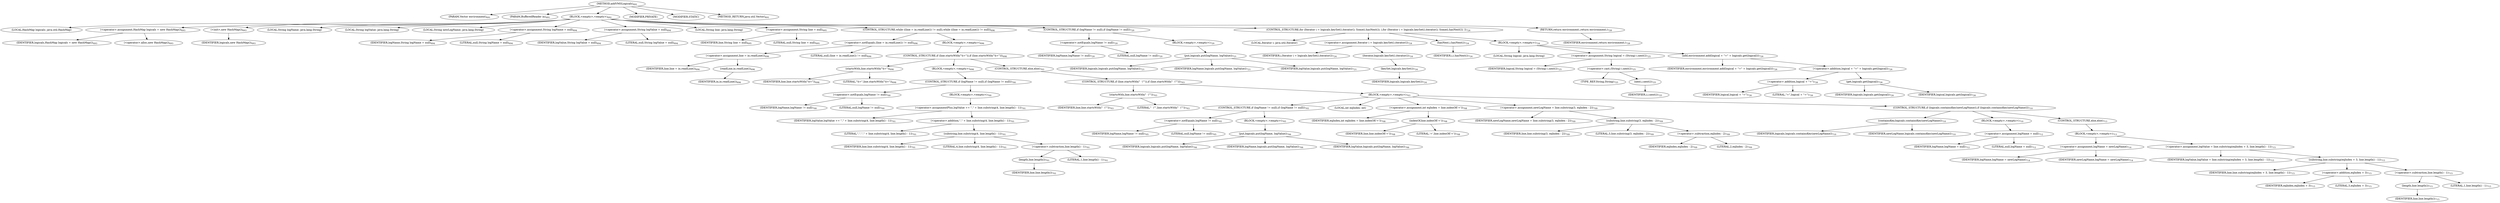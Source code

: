 digraph "addVMSLogicals" {  
"1344" [label = <(METHOD,addVMSLogicals)<SUB>691</SUB>> ]
"1345" [label = <(PARAM,Vector environment)<SUB>691</SUB>> ]
"1346" [label = <(PARAM,BufferedReader in)<SUB>691</SUB>> ]
"1347" [label = <(BLOCK,&lt;empty&gt;,&lt;empty&gt;)<SUB>692</SUB>> ]
"51" [label = <(LOCAL,HashMap logicals: java.util.HashMap)> ]
"1348" [label = <(&lt;operator&gt;.assignment,HashMap logicals = new HashMap())<SUB>693</SUB>> ]
"1349" [label = <(IDENTIFIER,logicals,HashMap logicals = new HashMap())<SUB>693</SUB>> ]
"1350" [label = <(&lt;operator&gt;.alloc,new HashMap())<SUB>693</SUB>> ]
"1351" [label = <(&lt;init&gt;,new HashMap())<SUB>693</SUB>> ]
"50" [label = <(IDENTIFIER,logicals,new HashMap())<SUB>693</SUB>> ]
"1352" [label = <(LOCAL,String logName: java.lang.String)> ]
"1353" [label = <(LOCAL,String logValue: java.lang.String)> ]
"1354" [label = <(LOCAL,String newLogName: java.lang.String)> ]
"1355" [label = <(&lt;operator&gt;.assignment,String logName = null)<SUB>694</SUB>> ]
"1356" [label = <(IDENTIFIER,logName,String logName = null)<SUB>694</SUB>> ]
"1357" [label = <(LITERAL,null,String logName = null)<SUB>694</SUB>> ]
"1358" [label = <(&lt;operator&gt;.assignment,String logValue = null)<SUB>694</SUB>> ]
"1359" [label = <(IDENTIFIER,logValue,String logValue = null)<SUB>694</SUB>> ]
"1360" [label = <(LITERAL,null,String logValue = null)<SUB>694</SUB>> ]
"1361" [label = <(LOCAL,String line: java.lang.String)> ]
"1362" [label = <(&lt;operator&gt;.assignment,String line = null)<SUB>695</SUB>> ]
"1363" [label = <(IDENTIFIER,line,String line = null)<SUB>695</SUB>> ]
"1364" [label = <(LITERAL,null,String line = null)<SUB>695</SUB>> ]
"1365" [label = <(CONTROL_STRUCTURE,while ((line = in.readLine()) != null),while ((line = in.readLine()) != null))<SUB>696</SUB>> ]
"1366" [label = <(&lt;operator&gt;.notEquals,(line = in.readLine()) != null)<SUB>696</SUB>> ]
"1367" [label = <(&lt;operator&gt;.assignment,line = in.readLine())<SUB>696</SUB>> ]
"1368" [label = <(IDENTIFIER,line,line = in.readLine())<SUB>696</SUB>> ]
"1369" [label = <(readLine,in.readLine())<SUB>696</SUB>> ]
"1370" [label = <(IDENTIFIER,in,in.readLine())<SUB>696</SUB>> ]
"1371" [label = <(LITERAL,null,(line = in.readLine()) != null)<SUB>696</SUB>> ]
"1372" [label = <(BLOCK,&lt;empty&gt;,&lt;empty&gt;)<SUB>696</SUB>> ]
"1373" [label = <(CONTROL_STRUCTURE,if (line.startsWith(&quot;\t=&quot;)),if (line.startsWith(&quot;\t=&quot;)))<SUB>698</SUB>> ]
"1374" [label = <(startsWith,line.startsWith(&quot;\t=&quot;))<SUB>698</SUB>> ]
"1375" [label = <(IDENTIFIER,line,line.startsWith(&quot;\t=&quot;))<SUB>698</SUB>> ]
"1376" [label = <(LITERAL,&quot;\t=&quot;,line.startsWith(&quot;\t=&quot;))<SUB>698</SUB>> ]
"1377" [label = <(BLOCK,&lt;empty&gt;,&lt;empty&gt;)<SUB>698</SUB>> ]
"1378" [label = <(CONTROL_STRUCTURE,if (logName != null),if (logName != null))<SUB>700</SUB>> ]
"1379" [label = <(&lt;operator&gt;.notEquals,logName != null)<SUB>700</SUB>> ]
"1380" [label = <(IDENTIFIER,logName,logName != null)<SUB>700</SUB>> ]
"1381" [label = <(LITERAL,null,logName != null)<SUB>700</SUB>> ]
"1382" [label = <(BLOCK,&lt;empty&gt;,&lt;empty&gt;)<SUB>700</SUB>> ]
"1383" [label = <(&lt;operator&gt;.assignmentPlus,logValue += &quot;,&quot; + line.substring(4, line.length() - 1))<SUB>701</SUB>> ]
"1384" [label = <(IDENTIFIER,logValue,logValue += &quot;,&quot; + line.substring(4, line.length() - 1))<SUB>701</SUB>> ]
"1385" [label = <(&lt;operator&gt;.addition,&quot;,&quot; + line.substring(4, line.length() - 1))<SUB>701</SUB>> ]
"1386" [label = <(LITERAL,&quot;,&quot;,&quot;,&quot; + line.substring(4, line.length() - 1))<SUB>701</SUB>> ]
"1387" [label = <(substring,line.substring(4, line.length() - 1))<SUB>701</SUB>> ]
"1388" [label = <(IDENTIFIER,line,line.substring(4, line.length() - 1))<SUB>701</SUB>> ]
"1389" [label = <(LITERAL,4,line.substring(4, line.length() - 1))<SUB>701</SUB>> ]
"1390" [label = <(&lt;operator&gt;.subtraction,line.length() - 1)<SUB>701</SUB>> ]
"1391" [label = <(length,line.length())<SUB>701</SUB>> ]
"1392" [label = <(IDENTIFIER,line,line.length())<SUB>701</SUB>> ]
"1393" [label = <(LITERAL,1,line.length() - 1)<SUB>701</SUB>> ]
"1394" [label = <(CONTROL_STRUCTURE,else,else)<SUB>703</SUB>> ]
"1395" [label = <(CONTROL_STRUCTURE,if (line.startsWith(&quot;  \&quot;&quot;)),if (line.startsWith(&quot;  \&quot;&quot;)))<SUB>703</SUB>> ]
"1396" [label = <(startsWith,line.startsWith(&quot;  \&quot;&quot;))<SUB>703</SUB>> ]
"1397" [label = <(IDENTIFIER,line,line.startsWith(&quot;  \&quot;&quot;))<SUB>703</SUB>> ]
"1398" [label = <(LITERAL,&quot;  \&quot;&quot;,line.startsWith(&quot;  \&quot;&quot;))<SUB>703</SUB>> ]
"1399" [label = <(BLOCK,&lt;empty&gt;,&lt;empty&gt;)<SUB>703</SUB>> ]
"1400" [label = <(CONTROL_STRUCTURE,if (logName != null),if (logName != null))<SUB>705</SUB>> ]
"1401" [label = <(&lt;operator&gt;.notEquals,logName != null)<SUB>705</SUB>> ]
"1402" [label = <(IDENTIFIER,logName,logName != null)<SUB>705</SUB>> ]
"1403" [label = <(LITERAL,null,logName != null)<SUB>705</SUB>> ]
"1404" [label = <(BLOCK,&lt;empty&gt;,&lt;empty&gt;)<SUB>705</SUB>> ]
"1405" [label = <(put,logicals.put(logName, logValue))<SUB>706</SUB>> ]
"1406" [label = <(IDENTIFIER,logicals,logicals.put(logName, logValue))<SUB>706</SUB>> ]
"1407" [label = <(IDENTIFIER,logName,logicals.put(logName, logValue))<SUB>706</SUB>> ]
"1408" [label = <(IDENTIFIER,logValue,logicals.put(logName, logValue))<SUB>706</SUB>> ]
"1409" [label = <(LOCAL,int eqIndex: int)> ]
"1410" [label = <(&lt;operator&gt;.assignment,int eqIndex = line.indexOf('='))<SUB>708</SUB>> ]
"1411" [label = <(IDENTIFIER,eqIndex,int eqIndex = line.indexOf('='))<SUB>708</SUB>> ]
"1412" [label = <(indexOf,line.indexOf('='))<SUB>708</SUB>> ]
"1413" [label = <(IDENTIFIER,line,line.indexOf('='))<SUB>708</SUB>> ]
"1414" [label = <(LITERAL,'=',line.indexOf('='))<SUB>708</SUB>> ]
"1415" [label = <(&lt;operator&gt;.assignment,newLogName = line.substring(3, eqIndex - 2))<SUB>709</SUB>> ]
"1416" [label = <(IDENTIFIER,newLogName,newLogName = line.substring(3, eqIndex - 2))<SUB>709</SUB>> ]
"1417" [label = <(substring,line.substring(3, eqIndex - 2))<SUB>709</SUB>> ]
"1418" [label = <(IDENTIFIER,line,line.substring(3, eqIndex - 2))<SUB>709</SUB>> ]
"1419" [label = <(LITERAL,3,line.substring(3, eqIndex - 2))<SUB>709</SUB>> ]
"1420" [label = <(&lt;operator&gt;.subtraction,eqIndex - 2)<SUB>709</SUB>> ]
"1421" [label = <(IDENTIFIER,eqIndex,eqIndex - 2)<SUB>709</SUB>> ]
"1422" [label = <(LITERAL,2,eqIndex - 2)<SUB>709</SUB>> ]
"1423" [label = <(CONTROL_STRUCTURE,if (logicals.containsKey(newLogName)),if (logicals.containsKey(newLogName)))<SUB>710</SUB>> ]
"1424" [label = <(containsKey,logicals.containsKey(newLogName))<SUB>710</SUB>> ]
"1425" [label = <(IDENTIFIER,logicals,logicals.containsKey(newLogName))<SUB>710</SUB>> ]
"1426" [label = <(IDENTIFIER,newLogName,logicals.containsKey(newLogName))<SUB>710</SUB>> ]
"1427" [label = <(BLOCK,&lt;empty&gt;,&lt;empty&gt;)<SUB>710</SUB>> ]
"1428" [label = <(&lt;operator&gt;.assignment,logName = null)<SUB>712</SUB>> ]
"1429" [label = <(IDENTIFIER,logName,logName = null)<SUB>712</SUB>> ]
"1430" [label = <(LITERAL,null,logName = null)<SUB>712</SUB>> ]
"1431" [label = <(CONTROL_STRUCTURE,else,else)<SUB>713</SUB>> ]
"1432" [label = <(BLOCK,&lt;empty&gt;,&lt;empty&gt;)<SUB>713</SUB>> ]
"1433" [label = <(&lt;operator&gt;.assignment,logName = newLogName)<SUB>714</SUB>> ]
"1434" [label = <(IDENTIFIER,logName,logName = newLogName)<SUB>714</SUB>> ]
"1435" [label = <(IDENTIFIER,newLogName,logName = newLogName)<SUB>714</SUB>> ]
"1436" [label = <(&lt;operator&gt;.assignment,logValue = line.substring(eqIndex + 3, line.length() - 1))<SUB>715</SUB>> ]
"1437" [label = <(IDENTIFIER,logValue,logValue = line.substring(eqIndex + 3, line.length() - 1))<SUB>715</SUB>> ]
"1438" [label = <(substring,line.substring(eqIndex + 3, line.length() - 1))<SUB>715</SUB>> ]
"1439" [label = <(IDENTIFIER,line,line.substring(eqIndex + 3, line.length() - 1))<SUB>715</SUB>> ]
"1440" [label = <(&lt;operator&gt;.addition,eqIndex + 3)<SUB>715</SUB>> ]
"1441" [label = <(IDENTIFIER,eqIndex,eqIndex + 3)<SUB>715</SUB>> ]
"1442" [label = <(LITERAL,3,eqIndex + 3)<SUB>715</SUB>> ]
"1443" [label = <(&lt;operator&gt;.subtraction,line.length() - 1)<SUB>715</SUB>> ]
"1444" [label = <(length,line.length())<SUB>715</SUB>> ]
"1445" [label = <(IDENTIFIER,line,line.length())<SUB>715</SUB>> ]
"1446" [label = <(LITERAL,1,line.length() - 1)<SUB>715</SUB>> ]
"1447" [label = <(CONTROL_STRUCTURE,if (logName != null),if (logName != null))<SUB>720</SUB>> ]
"1448" [label = <(&lt;operator&gt;.notEquals,logName != null)<SUB>720</SUB>> ]
"1449" [label = <(IDENTIFIER,logName,logName != null)<SUB>720</SUB>> ]
"1450" [label = <(LITERAL,null,logName != null)<SUB>720</SUB>> ]
"1451" [label = <(BLOCK,&lt;empty&gt;,&lt;empty&gt;)<SUB>720</SUB>> ]
"1452" [label = <(put,logicals.put(logName, logValue))<SUB>721</SUB>> ]
"1453" [label = <(IDENTIFIER,logicals,logicals.put(logName, logValue))<SUB>721</SUB>> ]
"1454" [label = <(IDENTIFIER,logName,logicals.put(logName, logValue))<SUB>721</SUB>> ]
"1455" [label = <(IDENTIFIER,logValue,logicals.put(logName, logValue))<SUB>721</SUB>> ]
"1456" [label = <(CONTROL_STRUCTURE,for (Iterator i = logicals.keySet().iterator(); Some(i.hasNext()); ),for (Iterator i = logicals.keySet().iterator(); Some(i.hasNext()); ))<SUB>724</SUB>> ]
"1457" [label = <(LOCAL,Iterator i: java.util.Iterator)> ]
"1458" [label = <(&lt;operator&gt;.assignment,Iterator i = logicals.keySet().iterator())<SUB>724</SUB>> ]
"1459" [label = <(IDENTIFIER,i,Iterator i = logicals.keySet().iterator())<SUB>724</SUB>> ]
"1460" [label = <(iterator,logicals.keySet().iterator())<SUB>724</SUB>> ]
"1461" [label = <(keySet,logicals.keySet())<SUB>724</SUB>> ]
"1462" [label = <(IDENTIFIER,logicals,logicals.keySet())<SUB>724</SUB>> ]
"1463" [label = <(hasNext,i.hasNext())<SUB>724</SUB>> ]
"1464" [label = <(IDENTIFIER,i,i.hasNext())<SUB>724</SUB>> ]
"1465" [label = <(BLOCK,&lt;empty&gt;,&lt;empty&gt;)<SUB>724</SUB>> ]
"1466" [label = <(LOCAL,String logical: java.lang.String)> ]
"1467" [label = <(&lt;operator&gt;.assignment,String logical = (String) i.next())<SUB>725</SUB>> ]
"1468" [label = <(IDENTIFIER,logical,String logical = (String) i.next())<SUB>725</SUB>> ]
"1469" [label = <(&lt;operator&gt;.cast,(String) i.next())<SUB>725</SUB>> ]
"1470" [label = <(TYPE_REF,String,String)<SUB>725</SUB>> ]
"1471" [label = <(next,i.next())<SUB>725</SUB>> ]
"1472" [label = <(IDENTIFIER,i,i.next())<SUB>725</SUB>> ]
"1473" [label = <(add,environment.add(logical + &quot;=&quot; + logicals.get(logical)))<SUB>726</SUB>> ]
"1474" [label = <(IDENTIFIER,environment,environment.add(logical + &quot;=&quot; + logicals.get(logical)))<SUB>726</SUB>> ]
"1475" [label = <(&lt;operator&gt;.addition,logical + &quot;=&quot; + logicals.get(logical))<SUB>726</SUB>> ]
"1476" [label = <(&lt;operator&gt;.addition,logical + &quot;=&quot;)<SUB>726</SUB>> ]
"1477" [label = <(IDENTIFIER,logical,logical + &quot;=&quot;)<SUB>726</SUB>> ]
"1478" [label = <(LITERAL,&quot;=&quot;,logical + &quot;=&quot;)<SUB>726</SUB>> ]
"1479" [label = <(get,logicals.get(logical))<SUB>726</SUB>> ]
"1480" [label = <(IDENTIFIER,logicals,logicals.get(logical))<SUB>726</SUB>> ]
"1481" [label = <(IDENTIFIER,logical,logicals.get(logical))<SUB>726</SUB>> ]
"1482" [label = <(RETURN,return environment;,return environment;)<SUB>728</SUB>> ]
"1483" [label = <(IDENTIFIER,environment,return environment;)<SUB>728</SUB>> ]
"1484" [label = <(MODIFIER,PRIVATE)> ]
"1485" [label = <(MODIFIER,STATIC)> ]
"1486" [label = <(METHOD_RETURN,java.util.Vector)<SUB>691</SUB>> ]
  "1344" -> "1345" 
  "1344" -> "1346" 
  "1344" -> "1347" 
  "1344" -> "1484" 
  "1344" -> "1485" 
  "1344" -> "1486" 
  "1347" -> "51" 
  "1347" -> "1348" 
  "1347" -> "1351" 
  "1347" -> "1352" 
  "1347" -> "1353" 
  "1347" -> "1354" 
  "1347" -> "1355" 
  "1347" -> "1358" 
  "1347" -> "1361" 
  "1347" -> "1362" 
  "1347" -> "1365" 
  "1347" -> "1447" 
  "1347" -> "1456" 
  "1347" -> "1482" 
  "1348" -> "1349" 
  "1348" -> "1350" 
  "1351" -> "50" 
  "1355" -> "1356" 
  "1355" -> "1357" 
  "1358" -> "1359" 
  "1358" -> "1360" 
  "1362" -> "1363" 
  "1362" -> "1364" 
  "1365" -> "1366" 
  "1365" -> "1372" 
  "1366" -> "1367" 
  "1366" -> "1371" 
  "1367" -> "1368" 
  "1367" -> "1369" 
  "1369" -> "1370" 
  "1372" -> "1373" 
  "1373" -> "1374" 
  "1373" -> "1377" 
  "1373" -> "1394" 
  "1374" -> "1375" 
  "1374" -> "1376" 
  "1377" -> "1378" 
  "1378" -> "1379" 
  "1378" -> "1382" 
  "1379" -> "1380" 
  "1379" -> "1381" 
  "1382" -> "1383" 
  "1383" -> "1384" 
  "1383" -> "1385" 
  "1385" -> "1386" 
  "1385" -> "1387" 
  "1387" -> "1388" 
  "1387" -> "1389" 
  "1387" -> "1390" 
  "1390" -> "1391" 
  "1390" -> "1393" 
  "1391" -> "1392" 
  "1394" -> "1395" 
  "1395" -> "1396" 
  "1395" -> "1399" 
  "1396" -> "1397" 
  "1396" -> "1398" 
  "1399" -> "1400" 
  "1399" -> "1409" 
  "1399" -> "1410" 
  "1399" -> "1415" 
  "1399" -> "1423" 
  "1400" -> "1401" 
  "1400" -> "1404" 
  "1401" -> "1402" 
  "1401" -> "1403" 
  "1404" -> "1405" 
  "1405" -> "1406" 
  "1405" -> "1407" 
  "1405" -> "1408" 
  "1410" -> "1411" 
  "1410" -> "1412" 
  "1412" -> "1413" 
  "1412" -> "1414" 
  "1415" -> "1416" 
  "1415" -> "1417" 
  "1417" -> "1418" 
  "1417" -> "1419" 
  "1417" -> "1420" 
  "1420" -> "1421" 
  "1420" -> "1422" 
  "1423" -> "1424" 
  "1423" -> "1427" 
  "1423" -> "1431" 
  "1424" -> "1425" 
  "1424" -> "1426" 
  "1427" -> "1428" 
  "1428" -> "1429" 
  "1428" -> "1430" 
  "1431" -> "1432" 
  "1432" -> "1433" 
  "1432" -> "1436" 
  "1433" -> "1434" 
  "1433" -> "1435" 
  "1436" -> "1437" 
  "1436" -> "1438" 
  "1438" -> "1439" 
  "1438" -> "1440" 
  "1438" -> "1443" 
  "1440" -> "1441" 
  "1440" -> "1442" 
  "1443" -> "1444" 
  "1443" -> "1446" 
  "1444" -> "1445" 
  "1447" -> "1448" 
  "1447" -> "1451" 
  "1448" -> "1449" 
  "1448" -> "1450" 
  "1451" -> "1452" 
  "1452" -> "1453" 
  "1452" -> "1454" 
  "1452" -> "1455" 
  "1456" -> "1457" 
  "1456" -> "1458" 
  "1456" -> "1463" 
  "1456" -> "1465" 
  "1458" -> "1459" 
  "1458" -> "1460" 
  "1460" -> "1461" 
  "1461" -> "1462" 
  "1463" -> "1464" 
  "1465" -> "1466" 
  "1465" -> "1467" 
  "1465" -> "1473" 
  "1467" -> "1468" 
  "1467" -> "1469" 
  "1469" -> "1470" 
  "1469" -> "1471" 
  "1471" -> "1472" 
  "1473" -> "1474" 
  "1473" -> "1475" 
  "1475" -> "1476" 
  "1475" -> "1479" 
  "1476" -> "1477" 
  "1476" -> "1478" 
  "1479" -> "1480" 
  "1479" -> "1481" 
  "1482" -> "1483" 
}
